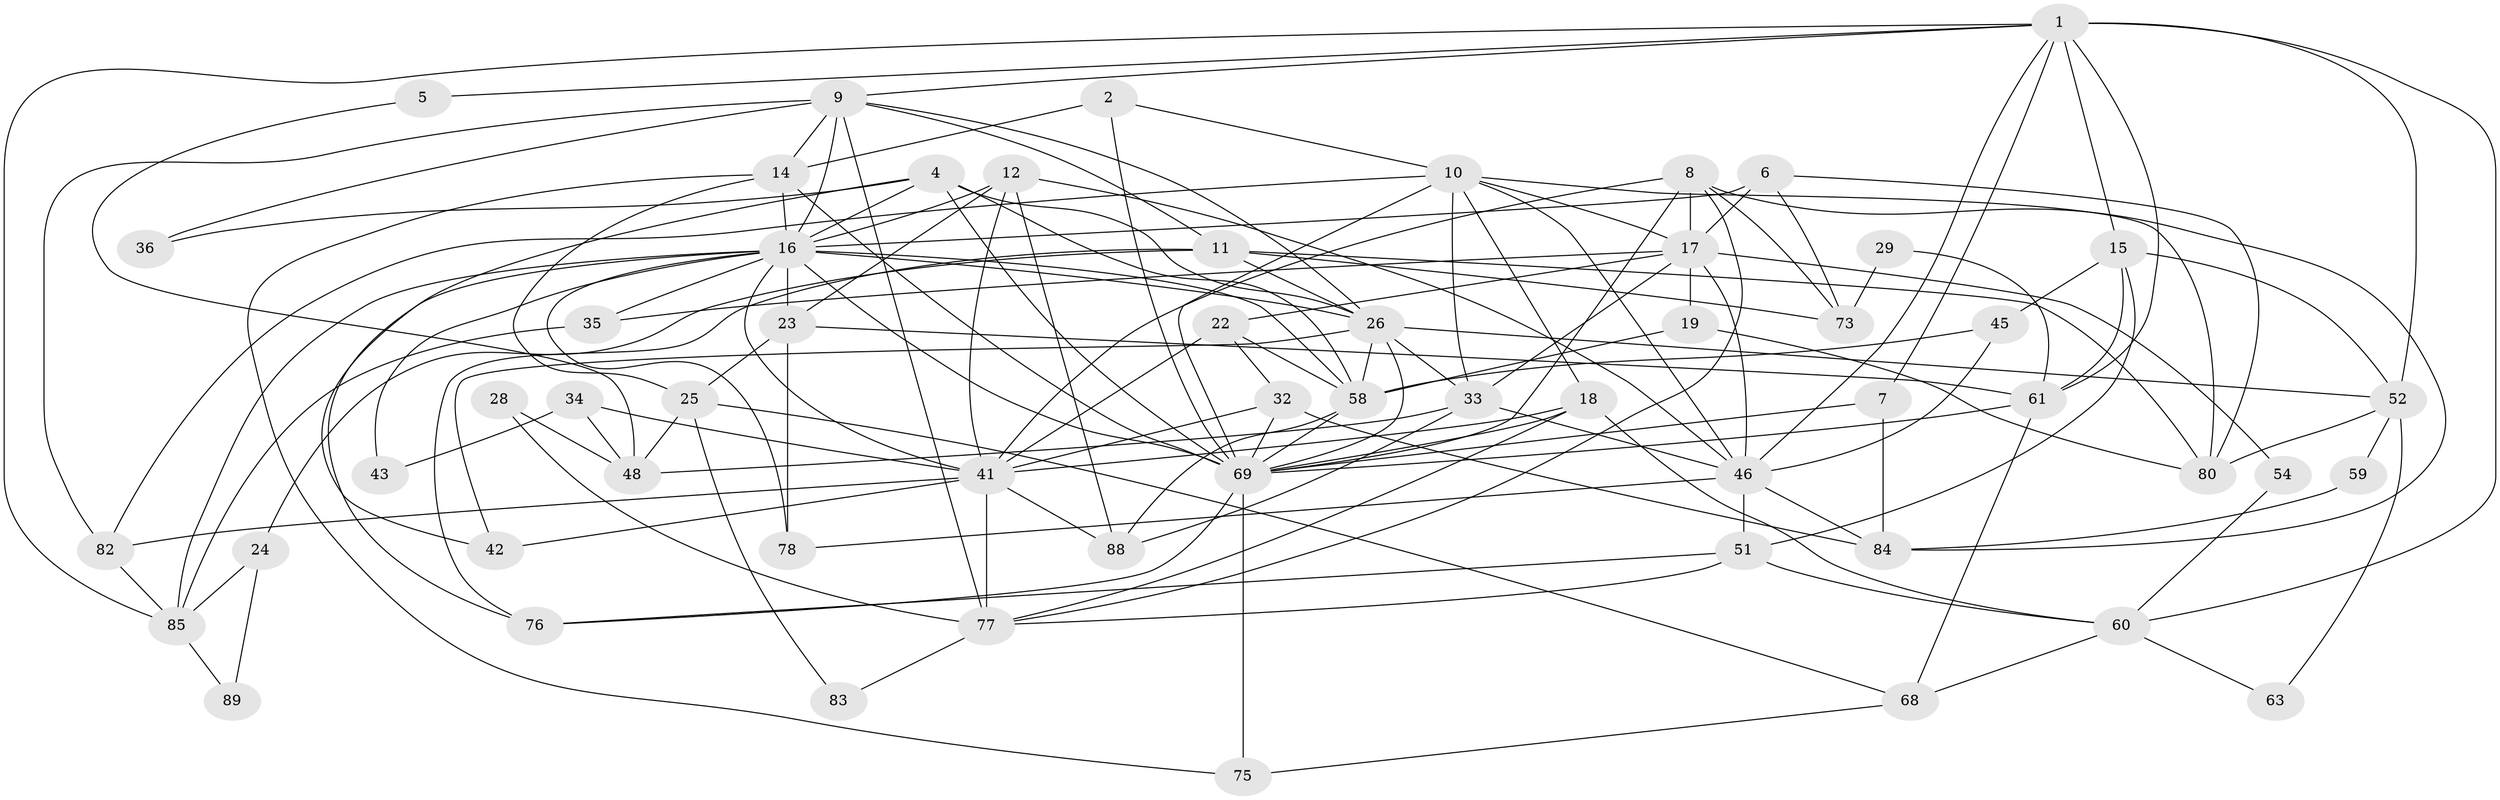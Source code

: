 // original degree distribution, {2: 0.17894736842105263, 3: 0.25263157894736843, 5: 0.15789473684210525, 6: 0.11578947368421053, 9: 0.010526315789473684, 4: 0.23157894736842105, 7: 0.042105263157894736, 8: 0.010526315789473684}
// Generated by graph-tools (version 1.1) at 2025/18/03/04/25 18:18:49]
// undirected, 57 vertices, 144 edges
graph export_dot {
graph [start="1"]
  node [color=gray90,style=filled];
  1 [super="+3"];
  2;
  4;
  5;
  6 [super="+13"];
  7;
  8;
  9;
  10 [super="+20"];
  11 [super="+70"];
  12 [super="+30"];
  14 [super="+91+39"];
  15 [super="+81"];
  16 [super="+27"];
  17 [super="+56+21"];
  18 [super="+53"];
  19;
  22;
  23 [super="+31"];
  24;
  25 [super="+95"];
  26 [super="+40"];
  28;
  29;
  32 [super="+49+74"];
  33 [super="+94"];
  34;
  35 [super="+67"];
  36;
  41 [super="+50+86"];
  42;
  43;
  45 [super="+66"];
  46 [super="+57"];
  48;
  51;
  52 [super="+93"];
  54;
  58 [super="+65+72"];
  59;
  60;
  61 [super="+64"];
  63;
  68;
  69 [super="+71"];
  73;
  75;
  76;
  77 [super="+92"];
  78;
  80;
  82;
  83;
  84 [super="+87"];
  85;
  88;
  89;
  1 -- 85;
  1 -- 5;
  1 -- 7;
  1 -- 9;
  1 -- 15 [weight=2];
  1 -- 61;
  1 -- 60;
  1 -- 46;
  1 -- 52;
  2 -- 10;
  2 -- 14;
  2 -- 69;
  4 -- 26;
  4 -- 36;
  4 -- 42;
  4 -- 58;
  4 -- 69;
  4 -- 16;
  5 -- 48;
  6 -- 16 [weight=2];
  6 -- 80;
  6 -- 17;
  6 -- 73;
  7 -- 84;
  7 -- 69;
  8 -- 41;
  8 -- 73;
  8 -- 84;
  8 -- 17;
  8 -- 77;
  8 -- 69;
  9 -- 14;
  9 -- 16 [weight=2];
  9 -- 11;
  9 -- 26;
  9 -- 36;
  9 -- 77;
  9 -- 82;
  10 -- 82;
  10 -- 33;
  10 -- 80;
  10 -- 17;
  10 -- 18;
  10 -- 46;
  10 -- 69;
  11 -- 76;
  11 -- 80;
  11 -- 24;
  11 -- 73;
  11 -- 26;
  12 -- 23;
  12 -- 41;
  12 -- 16;
  12 -- 88;
  12 -- 46;
  14 -- 25;
  14 -- 75;
  14 -- 69 [weight=2];
  14 -- 16;
  15 -- 51;
  15 -- 52;
  15 -- 61;
  15 -- 45;
  16 -- 41;
  16 -- 69 [weight=2];
  16 -- 85;
  16 -- 23;
  16 -- 35;
  16 -- 58;
  16 -- 43;
  16 -- 76;
  16 -- 78;
  16 -- 26 [weight=2];
  17 -- 19;
  17 -- 22;
  17 -- 54;
  17 -- 46;
  17 -- 35;
  17 -- 33 [weight=2];
  18 -- 69;
  18 -- 41;
  18 -- 60;
  18 -- 77;
  19 -- 80;
  19 -- 58;
  22 -- 32;
  22 -- 41;
  22 -- 58;
  23 -- 25;
  23 -- 78;
  23 -- 61;
  24 -- 85;
  24 -- 89;
  25 -- 68;
  25 -- 48;
  25 -- 83;
  26 -- 33;
  26 -- 42;
  26 -- 52;
  26 -- 58;
  26 -- 69;
  28 -- 48;
  28 -- 77;
  29 -- 73;
  29 -- 61;
  32 -- 41 [weight=2];
  32 -- 84;
  32 -- 69;
  33 -- 88;
  33 -- 48;
  33 -- 46;
  34 -- 48;
  34 -- 43;
  34 -- 41;
  35 -- 85;
  41 -- 77;
  41 -- 82;
  41 -- 88;
  41 -- 42;
  45 -- 58;
  45 -- 46;
  46 -- 78;
  46 -- 84;
  46 -- 51;
  51 -- 76;
  51 -- 60;
  51 -- 77;
  52 -- 63;
  52 -- 80;
  52 -- 59;
  54 -- 60;
  58 -- 88;
  58 -- 69;
  59 -- 84;
  60 -- 68;
  60 -- 63;
  61 -- 68;
  61 -- 69;
  68 -- 75;
  69 -- 76;
  69 -- 75;
  77 -- 83;
  82 -- 85;
  85 -- 89;
}
